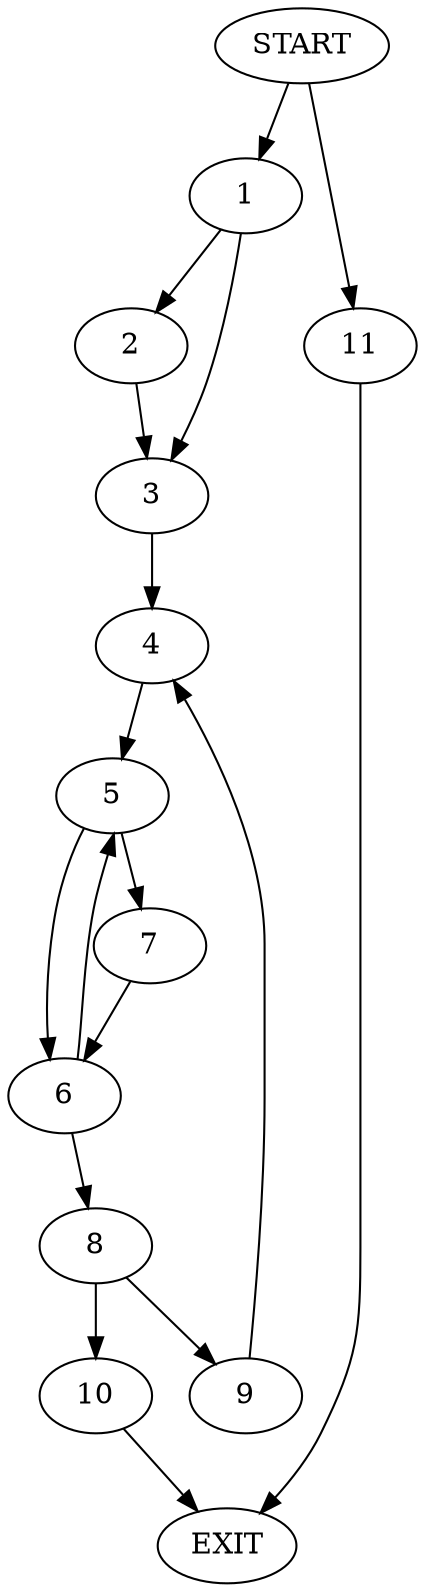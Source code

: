 digraph {
0 [label="START"]
12 [label="EXIT"]
0 -> 1
1 -> 2
1 -> 3
3 -> 4
2 -> 3
4 -> 5
5 -> 6
5 -> 7
7 -> 6
6 -> 8
6 -> 5
8 -> 9
8 -> 10
10 -> 12
9 -> 4
0 -> 11
11 -> 12
}
